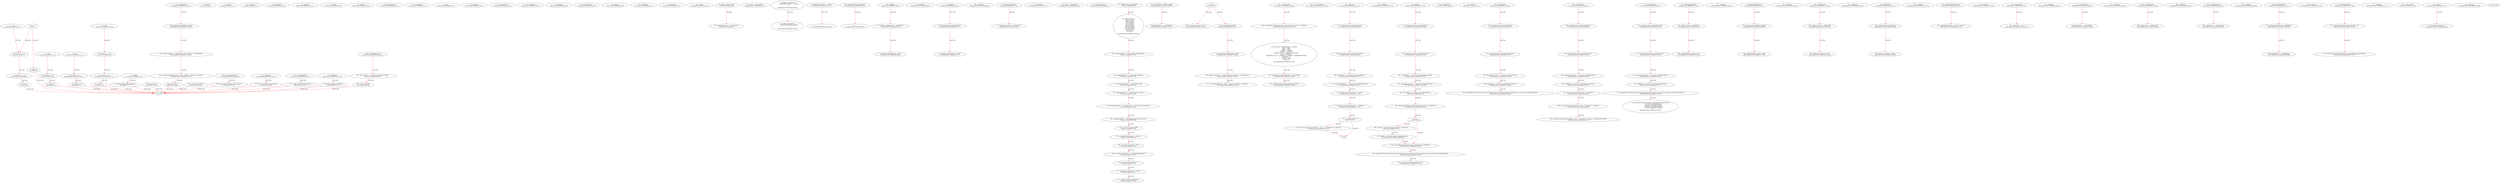 digraph  {
12 [label="2_ mul\n12-function_definition-3-10", type_label=function_definition];
29 [label="3_ if_a == 0\n29-if-4-6", type_label=if];
34 [label="4_ return 0;\n34-return-5-5", type_label=return];
36 [label="6_ uint256 c = a * b;\n36-new_variable-7-7", type_label=new_variable];
37 [label="6_ uint256 c\n37-new_variable-7-7", type_label=new_variable];
44 [label="7_ assert(c / a == b);\n44-expression_statement-8-8", type_label=expression_statement];
53 [label="8_ return c;\n53-return-9-9", type_label=return];
55 [label="10_ div\n55-function_definition-11-14", type_label=function_definition];
72 [label="11_ uint256 c = a / b;\n72-new_variable-12-12", type_label=new_variable];
73 [label="11_ uint256 c\n73-new_variable-12-12", type_label=new_variable];
80 [label="12_ return c;\n80-return-13-13", type_label=return];
82 [label="14_ sub\n82-function_definition-15-18", type_label=function_definition];
99 [label="15_ assert(b <= a);\n99-expression_statement-16-16", type_label=expression_statement];
106 [label="16_ return a - b;\n106-return-17-17", type_label=return];
110 [label="18_ add\n110-function_definition-19-23", type_label=function_definition];
127 [label="19_ uint256 c = a + b;\n127-new_variable-20-20", type_label=new_variable];
128 [label="19_ uint256 c\n128-new_variable-20-20", type_label=new_variable];
135 [label="20_ assert(c >= a);\n135-expression_statement-21-21", type_label=expression_statement];
142 [label="21_ return c;\n142-return-22-22", type_label=return];
147 [label="25_ balanceOf\n147-function_definition-26-26", type_label=function_definition];
160 [label="26_ ownerOf\n160-function_definition-27-27", type_label=function_definition];
173 [label="27_ transfer\n173-function_definition-28-28", type_label=function_definition];
188 [label="28_ approve\n188-function_definition-29-29", type_label=function_definition];
203 [label="29_ takeOwnership\n203-function_definition-30-30", type_label=function_definition];
210 [label="30_ totalSupply\n210-function_definition-31-31", type_label=function_definition];
218 [label="31_ owns\n218-function_definition-32-32", type_label=function_definition];
234 [label="32_ allowance\n234-function_definition-33-33", type_label=function_definition];
250 [label="33_ transferFrom\n250-function_definition-34-34", type_label=function_definition];
269 [label="34_ createLand\n269-function_definition-35-35", type_label=function_definition];
283 [label="37_ allowance\n283-function_definition-38-38", type_label=function_definition];
299 [label="38_ transferFrom\n299-function_definition-39-39", type_label=function_definition];
318 [label="39_ approve\n318-function_definition-40-40", type_label=function_definition];
333 [label="40_ totalSupply\n333-function_definition-41-41", type_label=function_definition];
341 [label="41_ balanceOf\n341-function_definition-42-42", type_label=function_definition];
353 [label="42_ transfer\n353-function_definition-43-43", type_label=function_definition];
399 [label="47_ address public owner;\n399-new_variable-48-48", type_label=new_variable];
404 [label="48_ mapping(address => bool) admins;\n404-new_variable-49-49", type_label=new_variable];
434 [label="53_ owner = msg.sender;\n434-expression_statement-54-54", type_label=expression_statement];
440 [label="55_ modifier onlyOwner() {\n        require(msg.sender == owner);\n        _;\n    }\n440-expression_statement-56-59", type_label=expression_statement];
443 [label="56_ require(msg.sender == owner);\n443-expression_statement-57-57", type_label=expression_statement];
452 [label="57_ _;\n452-expression_statement-58-58", type_label=expression_statement];
454 [label="59_ modifier onlyAdmin() {\n        require(isAdmin(msg.sender));\n        _;\n    }\n454-expression_statement-60-63", type_label=expression_statement];
457 [label="60_ require(isAdmin(msg.sender));\n457-expression_statement-61-61", type_label=expression_statement];
467 [label="61_ _;\n467-expression_statement-62-62", type_label=expression_statement];
469 [label="63_ addAdmin\n469-function_definition-64-68", type_label=function_definition];
476 [label="63_ onlyOwner\n476-expression_statement-64-64", type_label=expression_statement];
479 [label="64_ require(_adminAddress != address(0));\n479-expression_statement-65-65", type_label=expression_statement];
488 [label="65_ admins[_adminAddress] = true;\n488-expression_statement-66-66", type_label=expression_statement];
499 [label="68_ delAdmin\n499-function_definition-69-73", type_label=function_definition];
506 [label="68_ onlyOwner\n506-expression_statement-69-69", type_label=expression_statement];
509 [label="69_ require(admins[_adminAddress]);\n509-expression_statement-70-70", type_label=expression_statement];
516 [label="70_ admins[_adminAddress] = false;\n516-expression_statement-71-71", type_label=expression_statement];
527 [label="73_ isAdmin\n527-function_definition-74-76", type_label=function_definition];
540 [label="74_ return admins[_adminAddress];\n540-return-75-75", type_label=return];
544 [label="76_ transferOwnership\n544-function_definition-77-81", type_label=function_definition];
551 [label="76_ onlyOwner\n551-expression_statement-77-77", type_label=expression_statement];
554 [label="77_ require(_newOwner != address(0));\n554-expression_statement-78-78", type_label=expression_statement];
569 [label="79_ owner = _newOwner;\n569-expression_statement-80-80", type_label=expression_statement];
576 [label="83_ receiveAuction\n576-function_definition-84-84", type_label=function_definition];
610 [label="87_ ERC20 public arconaToken;\n610-new_variable-88-88", type_label=new_variable];
616 [label="88_ struct Auction {\n        address owner;\n        address token;\n        uint tokenId;\n        uint startPrice;\n        uint stopTime;\n        address winner;\n        uint executeTime;\n        uint finalPrice;\n        bool executed;\n        bool exists;\n    }\n616-expression_statement-89-100", type_label=expression_statement];
658 [label="100_ mapping(address => bool) public acceptedTokens;\n658-new_variable-101-101", type_label=new_variable];
665 [label="101_ mapping(address => bool) public whiteList;\n665-new_variable-102-102", type_label=new_variable];
672 [label="102_ mapping (address => bool) public users;\n672-new_variable-103-103", type_label=new_variable];
679 [label="103_ mapping(uint256 => Auction) public auctions;\n679-new_variable-104-104", type_label=new_variable];
687 [label="104_ mapping (address => mapping (uint => uint)) public auctionIndex;\n687-new_variable-105-105", type_label=new_variable];
696 [label="105_ mapping(address => uint256[]) private ownedAuctions;\n696-new_variable-106-106", type_label=new_variable];
704 [label="106_ uint private lastAuctionId;\n704-new_variable-107-107", type_label=new_variable];
709 [label="107_ uint defaultExecuteTime = 24 hours;\n709-new_variable-108-108", type_label=new_variable];
715 [label="108_ uint public auctionFee = 300;\n715-new_variable-109-109", type_label=new_variable];
721 [label="109_ uint public gasInTokens = 1000000000000000000;\n721-new_variable-110-110", type_label=new_variable];
727 [label="110_ uint public minDuration = 1;\n727-new_variable-111-111", type_label=new_variable];
733 [label="111_ uint public maxDuration = 20160;\n733-new_variable-112-112", type_label=new_variable];
739 [label="112_ address public profitAddress;\n739-new_variable-113-113", type_label=new_variable];
852 [label="125_ arconaToken = ERC20(_token);\n852-expression_statement-126-126", type_label=expression_statement];
859 [label="126_ profitAddress = _profitAddress;\n859-expression_statement-127-127", type_label=expression_statement];
867 [label="129_ if\n867-if-130-133", type_label=if];
875 [label="130_ users[msg.sender] = true;\n875-expression_statement-131-131", type_label=expression_statement];
890 [label="134_ receiveCreateAuction\n890-function_definition-135-141", type_label=function_definition];
918 [label="135_ require(isAcceptedToken(_token));\n918-expression_statement-136-136", type_label=expression_statement];
926 [label="136_ require(_duration >= minDuration && _duration <= maxDuration);\n926-expression_statement-137-137", type_label=expression_statement];
937 [label="137_ _createAuction(_from, _token, _tokenId, _startPrice, _duration);\n937-expression_statement-138-138", type_label=expression_statement];
958 [label="139_ return true;\n958-return-140-140", type_label=return];
961 [label="141_ createAuction\n961-function_definition-142-147", type_label=function_definition];
985 [label="142_ require(isAcceptedToken(_token));\n985-expression_statement-143-143", type_label=expression_statement];
993 [label="143_ require(_duration >= minDuration && _duration <= maxDuration);\n993-expression_statement-144-144", type_label=expression_statement];
1004 [label="144_ _createAuction(msg.sender, _token, _tokenId, _startPrice, _duration);\n1004-expression_statement-145-145", type_label=expression_statement];
1019 [label="145_ return true;\n1019-return-146-146", type_label=return];
1022 [label="147_ _createAuction\n1022-function_definition-148-166", type_label=function_definition];
1050 [label="148_ require(ERC721Interface(_token).transferFrom(_from, this, _tokenId));\n1050-expression_statement-149-149", type_label=expression_statement];
1067 [label="149_ auctions[++lastAuctionId] = Auction({\n            owner : _from,\n            token : _token,\n            tokenId : _tokenId,\n            startPrice : _startPrice,\n            stopTime : now + (_duration * 1 minutes),\n            winner : address(0),\n            executeTime : now + (_duration * 1 minutes) + defaultExecuteTime,\n            finalPrice : 0,\n            executed : false,\n            exists: true\n            });\n1067-expression_statement-150-161", type_label=expression_statement];
1071 [label="149_ ++lastAuctionId\n1071-expression_statement-150-150", type_label=expression_statement];
1124 [label="161_ auctionIndex[_token][_tokenId] = lastAuctionId;\n1124-expression_statement-162-162", type_label=expression_statement];
1132 [label="162_ ownedAuctions[_from].push(lastAuctionId);\n1132-expression_statement-163-163", type_label=expression_statement];
1149 [label="164_ return lastAuctionId;\n1149-return-165-165", type_label=return];
1151 [label="166_ setWinner\n1151-function_definition-167-178", type_label=function_definition];
1169 [label="166_ onlyAdmin\n1169-expression_statement-167-167", type_label=expression_statement];
1173 [label="167_ require(auctions[_auctionId].exists);\n1173-expression_statement-168-168", type_label=expression_statement];
1182 [label="168_ require(!auctions[_auctionId].executed);\n1182-expression_statement-169-169", type_label=expression_statement];
1192 [label="169_ require(now > auctions[_auctionId].stopTime);\n1192-expression_statement-170-170", type_label=expression_statement];
1203 [label="170_ require(_finalPrice >= auctions[_auctionId].startPrice);\n1203-expression_statement-171-171", type_label=expression_statement];
1214 [label="171_ auctions[_auctionId].winner = _winner;\n1214-expression_statement-172-172", type_label=expression_statement];
1222 [label="172_ auctions[_auctionId].finalPrice = _finalPrice;\n1222-expression_statement-173-173", type_label=expression_statement];
1230 [label="173_ if__executeTime > 0\n1230-if-174-176", type_label=if];
1235 [label="174_ auctions[_auctionId].executeTime = now + (_executeTime * 1 minutes);\n1235-expression_statement-175-175", type_label=expression_statement];
1259 [label="178_ getToken\n1259-function_definition-179-194", type_label=function_definition];
1267 [label="179_ require(auctions[_auctionId].exists);\n1267-expression_statement-180-180", type_label=expression_statement];
1276 [label="180_ require(!auctions[_auctionId].executed);\n1276-expression_statement-181-181", type_label=expression_statement];
1286 [label="181_ require(now <= auctions[_auctionId].executeTime);\n1286-expression_statement-182-182", type_label=expression_statement];
1297 [label="182_ require(msg.sender == auctions[_auctionId].winner);\n1297-expression_statement-183-183", type_label=expression_statement];
1310 [label="183_ uint fullPrice = auctions[_auctionId].finalPrice;\n1310-new_variable-184-184", type_label=new_variable];
1311 [label="183_ uint fullPrice\n1311-new_variable-184-184", type_label=new_variable];
1320 [label="184_ require(arconaToken.transferFrom(msg.sender, this, fullPrice));\n1320-expression_statement-185-185", type_label=expression_statement];
1336 [label="185_ if\n1336-if-186-189", type_label=if];
1347 [label="186_ uint fee = valueFromPercent(fullPrice, auctionFee);\n1347-new_variable-187-187", type_label=new_variable];
1348 [label="186_ uint fee\n1348-new_variable-187-187", type_label=new_variable];
1358 [label="187_ fullPrice = fullPrice.sub(fee).sub(gasInTokens);\n1358-expression_statement-188-188", type_label=expression_statement];
1372 [label="189_ arconaToken.transfer(auctions[_auctionId].owner, fullPrice);\n1372-expression_statement-190-190", type_label=expression_statement];
1385 [label="190_ require(ERC721Interface(auctions[_auctionId].token).transfer(auctions[_auctionId].winner, auctions[_auctionId].tokenId));\n1385-expression_statement-191-191", type_label=expression_statement];
1412 [label="191_ auctions[_auctionId].executed = true;\n1412-expression_statement-192-192", type_label=expression_statement];
1429 [label="194_ cancelAuction\n1429-function_definition-195-202", type_label=function_definition];
1437 [label="195_ require(auctions[_auctionId].exists);\n1437-expression_statement-196-196", type_label=expression_statement];
1446 [label="196_ require(!auctions[_auctionId].executed);\n1446-expression_statement-197-197", type_label=expression_statement];
1456 [label="197_ require(msg.sender == auctions[_auctionId].owner);\n1456-expression_statement-198-198", type_label=expression_statement];
1469 [label="198_ require(now > auctions[_auctionId].executeTime);\n1469-expression_statement-199-199", type_label=expression_statement];
1480 [label="199_ require(ERC721Interface(auctions[_auctionId].token).transfer(auctions[_auctionId].owner, auctions[_auctionId].tokenId));\n1480-expression_statement-200-200", type_label=expression_statement];
1511 [label="202_ restartAuction\n1511-function_definition-203-212", type_label=function_definition];
1527 [label="203_ require(auctions[_auctionId].exists);\n1527-expression_statement-204-204", type_label=expression_statement];
1536 [label="204_ require(!auctions[_auctionId].executed);\n1536-expression_statement-205-205", type_label=expression_statement];
1546 [label="205_ require(msg.sender == auctions[_auctionId].owner);\n1546-expression_statement-206-206", type_label=expression_statement];
1559 [label="206_ require(now > auctions[_auctionId].executeTime);\n1559-expression_statement-207-207", type_label=expression_statement];
1570 [label="207_ auctions[_auctionId].startPrice = _startPrice;\n1570-expression_statement-208-208", type_label=expression_statement];
1578 [label="208_ auctions[_auctionId].stopTime = now + (_duration * 1 minutes);\n1578-expression_statement-209-209", type_label=expression_statement];
1592 [label="209_ auctions[_auctionId].executeTime = now + (_duration * 1 minutes) + defaultExecuteTime;\n1592-expression_statement-210-210", type_label=expression_statement];
1612 [label="212_ migrateAuction\n1612-function_definition-213-225", type_label=function_definition];
1624 [label="213_ require(auctions[_auctionId].exists);\n1624-expression_statement-214-214", type_label=expression_statement];
1633 [label="214_ require(!auctions[_auctionId].executed);\n1633-expression_statement-215-215", type_label=expression_statement];
1643 [label="215_ require(msg.sender == auctions[_auctionId].owner);\n1643-expression_statement-216-216", type_label=expression_statement];
1656 [label="216_ require(now > auctions[_auctionId].executeTime);\n1656-expression_statement-217-217", type_label=expression_statement];
1667 [label="217_ require(ERC721Interface(auctions[_auctionId].token).approve(_newAuction, auctions[_auctionId].tokenId));\n1667-expression_statement-218-218", type_label=expression_statement];
1690 [label="218_ require(NewAuctionContract(_newAuction).receiveAuction(\n                auctions[_auctionId].token,\n                auctions[_auctionId].tokenId,\n                auctions[_auctionId].startPrice,\n                auctions[_auctionId].stopTime\n            ));\n1690-expression_statement-219-224", type_label=expression_statement];
1725 [label="225_ ownerAuctionCount\n1725-function_definition-226-228", type_label=function_definition];
1738 [label="226_ return ownedAuctions[_owner].length;\n1738-return-227-227", type_label=return];
1744 [label="228_ auctionsOf\n1744-function_definition-229-231", type_label=function_definition];
1758 [label="229_ return ownedAuctions[_owner];\n1758-return-230-230", type_label=return];
1762 [label="231_ addAcceptedToken\n1762-function_definition-232-236", type_label=function_definition];
1768 [label="231_ onlyAdmin\n1768-expression_statement-232-232", type_label=expression_statement];
1772 [label="232_ require(_token != address(0));\n1772-expression_statement-233-233", type_label=expression_statement];
1781 [label="233_ acceptedTokens[_token] = true;\n1781-expression_statement-234-234", type_label=expression_statement];
1792 [label="236_ delAcceptedToken\n1792-function_definition-237-241", type_label=function_definition];
1798 [label="236_ onlyAdmin\n1798-expression_statement-237-237", type_label=expression_statement];
1802 [label="237_ require(acceptedTokens[_token]);\n1802-expression_statement-238-238", type_label=expression_statement];
1809 [label="238_ acceptedTokens[_token] = false;\n1809-expression_statement-239-239", type_label=expression_statement];
1820 [label="241_ addWhiteList\n1820-function_definition-242-246", type_label=function_definition];
1826 [label="241_ onlyAdmin\n1826-expression_statement-242-242", type_label=expression_statement];
1830 [label="242_ require(_address != address(0));\n1830-expression_statement-243-243", type_label=expression_statement];
1839 [label="243_ whiteList[_address] = true;\n1839-expression_statement-244-244", type_label=expression_statement];
1850 [label="246_ delWhiteList\n1850-function_definition-247-251", type_label=function_definition];
1856 [label="246_ onlyAdmin\n1856-expression_statement-247-247", type_label=expression_statement];
1860 [label="247_ require(whiteList[_address]);\n1860-expression_statement-248-248", type_label=expression_statement];
1867 [label="248_ whiteList[_address] = false;\n1867-expression_statement-249-249", type_label=expression_statement];
1878 [label="251_ setDefaultExecuteTime\n1878-function_definition-252-254", type_label=function_definition];
1884 [label="251_ onlyAdmin\n1884-expression_statement-252-252", type_label=expression_statement];
1888 [label="252_ defaultExecuteTime = _hours * 1 hours;\n1888-expression_statement-253-253", type_label=expression_statement];
1895 [label="254_ setAuctionFee\n1895-function_definition-255-257", type_label=function_definition];
1901 [label="254_ onlyAdmin\n1901-expression_statement-255-255", type_label=expression_statement];
1905 [label="255_ auctionFee = _fee;\n1905-expression_statement-256-256", type_label=expression_statement];
1909 [label="257_ setGasInTokens\n1909-function_definition-258-260", type_label=function_definition];
1915 [label="257_ onlyAdmin\n1915-expression_statement-258-258", type_label=expression_statement];
1919 [label="258_ gasInTokens = _gasInTokens;\n1919-expression_statement-259-259", type_label=expression_statement];
1923 [label="260_ setMinDuration\n1923-function_definition-261-263", type_label=function_definition];
1929 [label="260_ onlyAdmin\n1929-expression_statement-261-261", type_label=expression_statement];
1933 [label="261_ minDuration = _minDuration;\n1933-expression_statement-262-262", type_label=expression_statement];
1937 [label="263_ setMaxDuration\n1937-function_definition-264-266", type_label=function_definition];
1943 [label="263_ onlyAdmin\n1943-expression_statement-264-264", type_label=expression_statement];
1947 [label="264_ maxDuration = _maxDuration;\n1947-expression_statement-265-265", type_label=expression_statement];
1951 [label="266_ setProfitAddress\n1951-function_definition-267-270", type_label=function_definition];
1957 [label="266_ onlyOwner\n1957-expression_statement-267-267", type_label=expression_statement];
1961 [label="267_ require(_profitAddress != address(0));\n1961-expression_statement-268-268", type_label=expression_statement];
1970 [label="268_ profitAddress = _profitAddress;\n1970-expression_statement-269-269", type_label=expression_statement];
1974 [label="270_ isAcceptedToken\n1974-function_definition-271-273", type_label=function_definition];
1987 [label="271_ return acceptedTokens[_token];\n1987-return-272-272", type_label=return];
1991 [label="273_ inWhiteList\n1991-function_definition-274-276", type_label=function_definition];
2004 [label="274_ return whiteList[_address];\n2004-return-275-275", type_label=return];
2008 [label="276_ withdrawTokens\n2008-function_definition-277-280", type_label=function_definition];
2010 [label="276_ onlyAdmin\n2010-expression_statement-277-277", type_label=expression_statement];
2014 [label="277_ require(arconaToken.balanceOf(this) > 0);\n2014-expression_statement-278-278", type_label=expression_statement];
2026 [label="278_ arconaToken.transfer(profitAddress, arconaToken.balanceOf(this));\n2026-expression_statement-279-279", type_label=expression_statement];
2040 [label="280_ valueFromPercent\n2040-function_definition-281-284", type_label=function_definition];
2058 [label="281_ uint _amount = _value.mul(_percent).div(10000);\n2058-new_variable-282-282", type_label=new_variable];
2059 [label="281_ uint _amount\n2059-new_variable-282-282", type_label=new_variable];
2074 [label="282_ return (_amount);\n2074-return-283-283", type_label=return];
2077 [label="284_ destruct\n2077-function_definition-285-287", type_label=function_definition];
2079 [label="284_ onlyOwner\n2079-expression_statement-285-285", type_label=expression_statement];
2083 [label="285_ selfdestruct(owner);\n2083-expression_statement-286-286", type_label=expression_statement];
1 [label="0_ start_node", type_label=start];
2 [label="0_ exit_node", type_label=exit];
1249;
12 -> 36  [color=red, controlflow_type=next_line, edge_type=CFG_edge, key=0, label=next_line];
29 -> 34  [color=red, controlflow_type=pos_next, edge_type=CFG_edge, key=0, label=pos_next];
29 -> 36  [color=red, controlflow_type=neg_next, edge_type=CFG_edge, key=0, label=neg_next];
34 -> 2  [color=red, controlflow_type=return_exit, edge_type=CFG_edge, key=0, label=return_exit];
36 -> 44  [color=red, controlflow_type=next_line, edge_type=CFG_edge, key=0, label=next_line];
44 -> 53  [color=red, controlflow_type=next_line, edge_type=CFG_edge, key=0, label=next_line];
53 -> 2  [color=red, controlflow_type=return_exit, edge_type=CFG_edge, key=0, label=return_exit];
55 -> 72  [color=red, controlflow_type=next_line, edge_type=CFG_edge, key=0, label=next_line];
72 -> 80  [color=red, controlflow_type=next_line, edge_type=CFG_edge, key=0, label=next_line];
80 -> 2  [color=red, controlflow_type=return_exit, edge_type=CFG_edge, key=0, label=return_exit];
82 -> 99  [color=red, controlflow_type=next_line, edge_type=CFG_edge, key=0, label=next_line];
99 -> 106  [color=red, controlflow_type=next_line, edge_type=CFG_edge, key=0, label=next_line];
106 -> 2  [color=red, controlflow_type=return_exit, edge_type=CFG_edge, key=0, label=return_exit];
110 -> 127  [color=red, controlflow_type=next_line, edge_type=CFG_edge, key=0, label=next_line];
127 -> 135  [color=red, controlflow_type=next_line, edge_type=CFG_edge, key=0, label=next_line];
135 -> 142  [color=red, controlflow_type=next_line, edge_type=CFG_edge, key=0, label=next_line];
142 -> 2  [color=red, controlflow_type=return_exit, edge_type=CFG_edge, key=0, label=return_exit];
399 -> 404  [color=red, controlflow_type=next_line, edge_type=CFG_edge, key=0, label=next_line];
440 -> 454  [color=red, controlflow_type=next_line, edge_type=CFG_edge, key=0, label=next_line];
443 -> 452  [color=red, controlflow_type=next_line, edge_type=CFG_edge, key=0, label=next_line];
457 -> 467  [color=red, controlflow_type=next_line, edge_type=CFG_edge, key=0, label=next_line];
469 -> 479  [color=red, controlflow_type=next_line, edge_type=CFG_edge, key=0, label=next_line];
479 -> 488  [color=red, controlflow_type=next_line, edge_type=CFG_edge, key=0, label=next_line];
499 -> 509  [color=red, controlflow_type=next_line, edge_type=CFG_edge, key=0, label=next_line];
509 -> 516  [color=red, controlflow_type=next_line, edge_type=CFG_edge, key=0, label=next_line];
527 -> 540  [color=red, controlflow_type=next_line, edge_type=CFG_edge, key=0, label=next_line];
540 -> 2  [color=red, controlflow_type=return_exit, edge_type=CFG_edge, key=0, label=return_exit];
544 -> 554  [color=red, controlflow_type=next_line, edge_type=CFG_edge, key=0, label=next_line];
610 -> 616  [color=red, controlflow_type=next_line, edge_type=CFG_edge, key=0, label=next_line];
616 -> 658  [color=red, controlflow_type=next_line, edge_type=CFG_edge, key=0, label=next_line];
658 -> 665  [color=red, controlflow_type=next_line, edge_type=CFG_edge, key=0, label=next_line];
665 -> 672  [color=red, controlflow_type=next_line, edge_type=CFG_edge, key=0, label=next_line];
672 -> 679  [color=red, controlflow_type=next_line, edge_type=CFG_edge, key=0, label=next_line];
679 -> 687  [color=red, controlflow_type=next_line, edge_type=CFG_edge, key=0, label=next_line];
687 -> 696  [color=red, controlflow_type=next_line, edge_type=CFG_edge, key=0, label=next_line];
696 -> 704  [color=red, controlflow_type=next_line, edge_type=CFG_edge, key=0, label=next_line];
704 -> 709  [color=red, controlflow_type=next_line, edge_type=CFG_edge, key=0, label=next_line];
709 -> 715  [color=red, controlflow_type=next_line, edge_type=CFG_edge, key=0, label=next_line];
715 -> 721  [color=red, controlflow_type=next_line, edge_type=CFG_edge, key=0, label=next_line];
721 -> 727  [color=red, controlflow_type=next_line, edge_type=CFG_edge, key=0, label=next_line];
727 -> 733  [color=red, controlflow_type=next_line, edge_type=CFG_edge, key=0, label=next_line];
733 -> 739  [color=red, controlflow_type=next_line, edge_type=CFG_edge, key=0, label=next_line];
852 -> 859  [color=red, controlflow_type=next_line, edge_type=CFG_edge, key=0, label=next_line];
867 -> 875  [color=red, controlflow_type=pos_next, edge_type=CFG_edge, key=0, label=pos_next];
867 -> 890  [color=red, controlflow_type=neg_next, edge_type=CFG_edge, key=0, label=neg_next];
890 -> 918  [color=red, controlflow_type=next_line, edge_type=CFG_edge, key=0, label=next_line];
918 -> 926  [color=red, controlflow_type=next_line, edge_type=CFG_edge, key=0, label=next_line];
926 -> 937  [color=red, controlflow_type=next_line, edge_type=CFG_edge, key=0, label=next_line];
958 -> 2  [color=red, controlflow_type=return_exit, edge_type=CFG_edge, key=0, label=return_exit];
961 -> 985  [color=red, controlflow_type=next_line, edge_type=CFG_edge, key=0, label=next_line];
985 -> 993  [color=red, controlflow_type=next_line, edge_type=CFG_edge, key=0, label=next_line];
993 -> 1004  [color=red, controlflow_type=next_line, edge_type=CFG_edge, key=0, label=next_line];
1004 -> 1019  [color=red, controlflow_type=next_line, edge_type=CFG_edge, key=0, label=next_line];
1019 -> 2  [color=red, controlflow_type=return_exit, edge_type=CFG_edge, key=0, label=return_exit];
1022 -> 1050  [color=red, controlflow_type=next_line, edge_type=CFG_edge, key=0, label=next_line];
1050 -> 1067  [color=red, controlflow_type=next_line, edge_type=CFG_edge, key=0, label=next_line];
1067 -> 1124  [color=red, controlflow_type=next_line, edge_type=CFG_edge, key=0, label=next_line];
1124 -> 1132  [color=red, controlflow_type=next_line, edge_type=CFG_edge, key=0, label=next_line];
1149 -> 2  [color=red, controlflow_type=return_exit, edge_type=CFG_edge, key=0, label=return_exit];
1151 -> 1173  [color=red, controlflow_type=next_line, edge_type=CFG_edge, key=0, label=next_line];
1173 -> 1182  [color=red, controlflow_type=next_line, edge_type=CFG_edge, key=0, label=next_line];
1182 -> 1192  [color=red, controlflow_type=next_line, edge_type=CFG_edge, key=0, label=next_line];
1192 -> 1203  [color=red, controlflow_type=next_line, edge_type=CFG_edge, key=0, label=next_line];
1203 -> 1214  [color=red, controlflow_type=next_line, edge_type=CFG_edge, key=0, label=next_line];
1214 -> 1222  [color=red, controlflow_type=next_line, edge_type=CFG_edge, key=0, label=next_line];
1222 -> 1230  [color=red, controlflow_type=next_line, edge_type=CFG_edge, key=0, label=next_line];
1230 -> 1235  [color=red, controlflow_type=pos_next, edge_type=CFG_edge, key=0, label=pos_next];
1230 -> 1249  [color=red, controlflow_type=neg_next, edge_type=CFG_edge, key=0, label=neg_next];
1235 -> 1249  [color=red, controlflow_type=next_line, edge_type=CFG_edge, key=0, label=next_line];
1259 -> 1267  [color=red, controlflow_type=next_line, edge_type=CFG_edge, key=0, label=next_line];
1267 -> 1276  [color=red, controlflow_type=next_line, edge_type=CFG_edge, key=0, label=next_line];
1276 -> 1286  [color=red, controlflow_type=next_line, edge_type=CFG_edge, key=0, label=next_line];
1286 -> 1297  [color=red, controlflow_type=next_line, edge_type=CFG_edge, key=0, label=next_line];
1297 -> 1310  [color=red, controlflow_type=next_line, edge_type=CFG_edge, key=0, label=next_line];
1310 -> 1320  [color=red, controlflow_type=next_line, edge_type=CFG_edge, key=0, label=next_line];
1320 -> 1336  [color=red, controlflow_type=next_line, edge_type=CFG_edge, key=0, label=next_line];
1336 -> 1347  [color=red, controlflow_type=pos_next, edge_type=CFG_edge, key=0, label=pos_next];
1336 -> 1372  [color=red, controlflow_type=neg_next, edge_type=CFG_edge, key=0, label=neg_next];
1347 -> 1358  [color=red, controlflow_type=next_line, edge_type=CFG_edge, key=0, label=next_line];
1358 -> 1372  [color=red, controlflow_type=next_line, edge_type=CFG_edge, key=0, label=next_line];
1372 -> 1385  [color=red, controlflow_type=next_line, edge_type=CFG_edge, key=0, label=next_line];
1385 -> 1412  [color=red, controlflow_type=next_line, edge_type=CFG_edge, key=0, label=next_line];
1429 -> 1437  [color=red, controlflow_type=next_line, edge_type=CFG_edge, key=0, label=next_line];
1437 -> 1446  [color=red, controlflow_type=next_line, edge_type=CFG_edge, key=0, label=next_line];
1446 -> 1456  [color=red, controlflow_type=next_line, edge_type=CFG_edge, key=0, label=next_line];
1456 -> 1469  [color=red, controlflow_type=next_line, edge_type=CFG_edge, key=0, label=next_line];
1469 -> 1480  [color=red, controlflow_type=next_line, edge_type=CFG_edge, key=0, label=next_line];
1511 -> 1527  [color=red, controlflow_type=next_line, edge_type=CFG_edge, key=0, label=next_line];
1527 -> 1536  [color=red, controlflow_type=next_line, edge_type=CFG_edge, key=0, label=next_line];
1536 -> 1546  [color=red, controlflow_type=next_line, edge_type=CFG_edge, key=0, label=next_line];
1546 -> 1559  [color=red, controlflow_type=next_line, edge_type=CFG_edge, key=0, label=next_line];
1559 -> 1570  [color=red, controlflow_type=next_line, edge_type=CFG_edge, key=0, label=next_line];
1570 -> 1578  [color=red, controlflow_type=next_line, edge_type=CFG_edge, key=0, label=next_line];
1578 -> 1592  [color=red, controlflow_type=next_line, edge_type=CFG_edge, key=0, label=next_line];
1612 -> 1624  [color=red, controlflow_type=next_line, edge_type=CFG_edge, key=0, label=next_line];
1624 -> 1633  [color=red, controlflow_type=next_line, edge_type=CFG_edge, key=0, label=next_line];
1633 -> 1643  [color=red, controlflow_type=next_line, edge_type=CFG_edge, key=0, label=next_line];
1643 -> 1656  [color=red, controlflow_type=next_line, edge_type=CFG_edge, key=0, label=next_line];
1656 -> 1667  [color=red, controlflow_type=next_line, edge_type=CFG_edge, key=0, label=next_line];
1667 -> 1690  [color=red, controlflow_type=next_line, edge_type=CFG_edge, key=0, label=next_line];
1725 -> 1738  [color=red, controlflow_type=next_line, edge_type=CFG_edge, key=0, label=next_line];
1738 -> 2  [color=red, controlflow_type=return_exit, edge_type=CFG_edge, key=0, label=return_exit];
1744 -> 1758  [color=red, controlflow_type=next_line, edge_type=CFG_edge, key=0, label=next_line];
1758 -> 2  [color=red, controlflow_type=return_exit, edge_type=CFG_edge, key=0, label=return_exit];
1762 -> 1772  [color=red, controlflow_type=next_line, edge_type=CFG_edge, key=0, label=next_line];
1772 -> 1781  [color=red, controlflow_type=next_line, edge_type=CFG_edge, key=0, label=next_line];
1792 -> 1802  [color=red, controlflow_type=next_line, edge_type=CFG_edge, key=0, label=next_line];
1802 -> 1809  [color=red, controlflow_type=next_line, edge_type=CFG_edge, key=0, label=next_line];
1820 -> 1830  [color=red, controlflow_type=next_line, edge_type=CFG_edge, key=0, label=next_line];
1830 -> 1839  [color=red, controlflow_type=next_line, edge_type=CFG_edge, key=0, label=next_line];
1850 -> 1860  [color=red, controlflow_type=next_line, edge_type=CFG_edge, key=0, label=next_line];
1860 -> 1867  [color=red, controlflow_type=next_line, edge_type=CFG_edge, key=0, label=next_line];
1878 -> 1888  [color=red, controlflow_type=next_line, edge_type=CFG_edge, key=0, label=next_line];
1895 -> 1905  [color=red, controlflow_type=next_line, edge_type=CFG_edge, key=0, label=next_line];
1909 -> 1919  [color=red, controlflow_type=next_line, edge_type=CFG_edge, key=0, label=next_line];
1923 -> 1933  [color=red, controlflow_type=next_line, edge_type=CFG_edge, key=0, label=next_line];
1937 -> 1947  [color=red, controlflow_type=next_line, edge_type=CFG_edge, key=0, label=next_line];
1951 -> 1961  [color=red, controlflow_type=next_line, edge_type=CFG_edge, key=0, label=next_line];
1961 -> 1970  [color=red, controlflow_type=next_line, edge_type=CFG_edge, key=0, label=next_line];
1974 -> 1987  [color=red, controlflow_type=next_line, edge_type=CFG_edge, key=0, label=next_line];
1987 -> 2  [color=red, controlflow_type=return_exit, edge_type=CFG_edge, key=0, label=return_exit];
1991 -> 2004  [color=red, controlflow_type=next_line, edge_type=CFG_edge, key=0, label=next_line];
2004 -> 2  [color=red, controlflow_type=return_exit, edge_type=CFG_edge, key=0, label=return_exit];
2008 -> 2014  [color=red, controlflow_type=next_line, edge_type=CFG_edge, key=0, label=next_line];
2014 -> 2026  [color=red, controlflow_type=next_line, edge_type=CFG_edge, key=0, label=next_line];
2040 -> 2058  [color=red, controlflow_type=next_line, edge_type=CFG_edge, key=0, label=next_line];
2058 -> 2074  [color=red, controlflow_type=next_line, edge_type=CFG_edge, key=0, label=next_line];
2074 -> 2  [color=red, controlflow_type=return_exit, edge_type=CFG_edge, key=0, label=return_exit];
2077 -> 2083  [color=red, controlflow_type=next_line, edge_type=CFG_edge, key=0, label=next_line];
}
